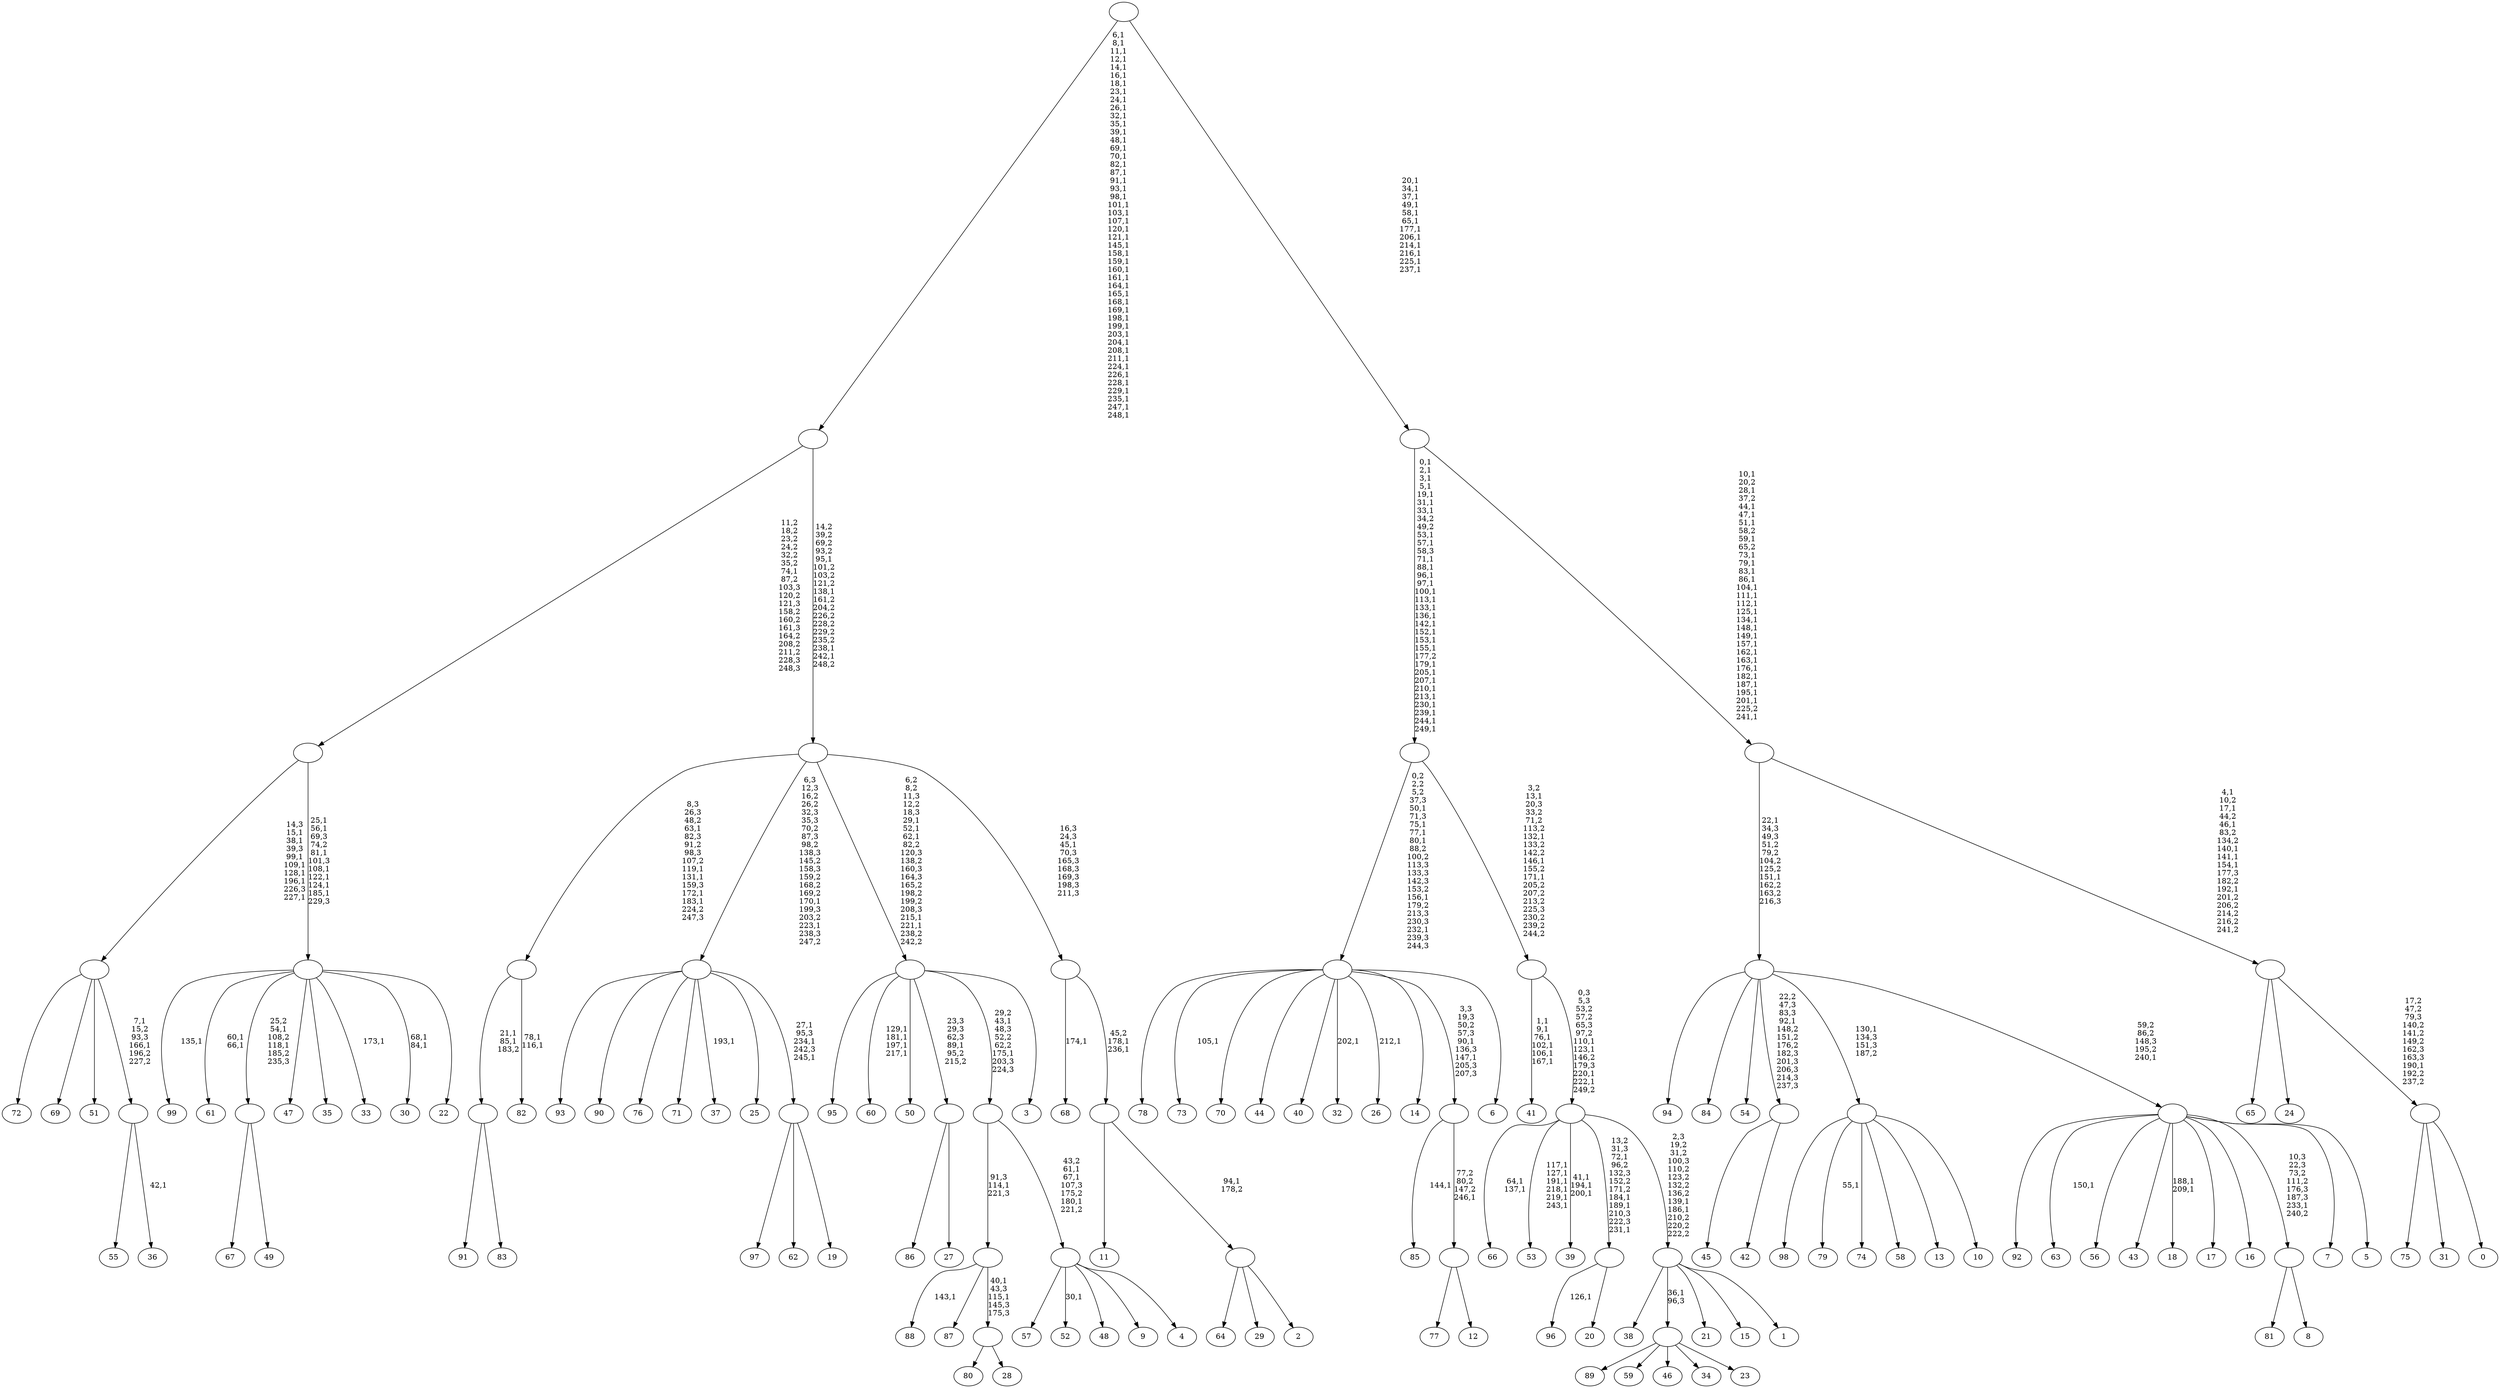 digraph T {
	350 [label="99"]
	348 [label="98"]
	347 [label="97"]
	346 [label="96"]
	344 [label="95"]
	343 [label="94"]
	342 [label="93"]
	341 [label="92"]
	340 [label="91"]
	339 [label="90"]
	338 [label="89"]
	337 [label="88"]
	335 [label="87"]
	334 [label="86"]
	333 [label="85"]
	331 [label="84"]
	330 [label="83"]
	329 [label=""]
	327 [label="82"]
	324 [label=""]
	319 [label="81"]
	318 [label="80"]
	317 [label="79"]
	315 [label="78"]
	314 [label="77"]
	313 [label="76"]
	312 [label="75"]
	311 [label="74"]
	310 [label="73"]
	308 [label="72"]
	307 [label="71"]
	306 [label="70"]
	305 [label="69"]
	304 [label="68"]
	302 [label="67"]
	301 [label="66"]
	298 [label="65"]
	297 [label="64"]
	296 [label="63"]
	294 [label="62"]
	293 [label="61"]
	290 [label="60"]
	285 [label="59"]
	284 [label="58"]
	283 [label="57"]
	282 [label="56"]
	281 [label="55"]
	280 [label="54"]
	279 [label="53"]
	272 [label="52"]
	270 [label="51"]
	269 [label="50"]
	268 [label="49"]
	267 [label=""]
	265 [label="48"]
	264 [label="47"]
	263 [label="46"]
	262 [label="45"]
	261 [label="44"]
	260 [label="43"]
	259 [label="42"]
	258 [label=""]
	257 [label="41"]
	250 [label="40"]
	249 [label="39"]
	245 [label="38"]
	244 [label="37"]
	242 [label="36"]
	240 [label=""]
	238 [label=""]
	231 [label="35"]
	230 [label="34"]
	229 [label="33"]
	227 [label="32"]
	225 [label="31"]
	224 [label="30"]
	221 [label="29"]
	220 [label="28"]
	219 [label=""]
	217 [label=""]
	216 [label="27"]
	215 [label=""]
	214 [label="26"]
	212 [label="25"]
	211 [label="24"]
	210 [label="23"]
	209 [label=""]
	208 [label="22"]
	207 [label=""]
	200 [label=""]
	199 [label="21"]
	198 [label="20"]
	197 [label=""]
	193 [label="19"]
	192 [label=""]
	189 [label=""]
	187 [label="18"]
	184 [label="17"]
	183 [label="16"]
	182 [label="15"]
	181 [label="14"]
	180 [label="13"]
	179 [label="12"]
	178 [label=""]
	177 [label=""]
	175 [label="11"]
	174 [label="10"]
	173 [label=""]
	172 [label="9"]
	171 [label="8"]
	170 [label=""]
	169 [label="7"]
	168 [label="6"]
	167 [label=""]
	161 [label="5"]
	160 [label=""]
	159 [label=""]
	157 [label="4"]
	156 [label=""]
	153 [label=""]
	151 [label="3"]
	150 [label=""]
	145 [label="2"]
	144 [label=""]
	143 [label=""]
	141 [label=""]
	140 [label=""]
	136 [label=""]
	88 [label="1"]
	87 [label=""]
	85 [label=""]
	81 [label=""]
	77 [label=""]
	47 [label="0"]
	46 [label=""]
	45 [label=""]
	38 [label=""]
	12 [label=""]
	0 [label=""]
	329 -> 340 [label=""]
	329 -> 330 [label=""]
	324 -> 327 [label="78,1\n116,1"]
	324 -> 329 [label="21,1\n85,1\n183,2"]
	267 -> 302 [label=""]
	267 -> 268 [label=""]
	258 -> 262 [label=""]
	258 -> 259 [label=""]
	240 -> 242 [label="42,1"]
	240 -> 281 [label=""]
	238 -> 240 [label="7,1\n15,2\n93,3\n166,1\n196,2\n227,2"]
	238 -> 308 [label=""]
	238 -> 305 [label=""]
	238 -> 270 [label=""]
	219 -> 318 [label=""]
	219 -> 220 [label=""]
	217 -> 219 [label="40,1\n43,3\n115,1\n145,3\n175,3"]
	217 -> 337 [label="143,1"]
	217 -> 335 [label=""]
	215 -> 334 [label=""]
	215 -> 216 [label=""]
	209 -> 338 [label=""]
	209 -> 285 [label=""]
	209 -> 263 [label=""]
	209 -> 230 [label=""]
	209 -> 210 [label=""]
	207 -> 224 [label="68,1\n84,1"]
	207 -> 229 [label="173,1"]
	207 -> 267 [label="25,2\n54,1\n108,2\n118,1\n185,2\n235,3"]
	207 -> 293 [label="60,1\n66,1"]
	207 -> 350 [label="135,1"]
	207 -> 264 [label=""]
	207 -> 231 [label=""]
	207 -> 208 [label=""]
	200 -> 207 [label="25,1\n56,1\n69,3\n74,2\n81,1\n101,3\n108,1\n122,1\n124,1\n185,1\n229,3"]
	200 -> 238 [label="14,3\n15,1\n38,1\n39,3\n99,1\n109,1\n128,1\n196,1\n226,3\n227,1"]
	197 -> 346 [label="126,1"]
	197 -> 198 [label=""]
	192 -> 347 [label=""]
	192 -> 294 [label=""]
	192 -> 193 [label=""]
	189 -> 192 [label="27,1\n95,3\n234,1\n242,3\n245,1"]
	189 -> 244 [label="193,1"]
	189 -> 342 [label=""]
	189 -> 339 [label=""]
	189 -> 313 [label=""]
	189 -> 307 [label=""]
	189 -> 212 [label=""]
	178 -> 314 [label=""]
	178 -> 179 [label=""]
	177 -> 333 [label="144,1"]
	177 -> 178 [label="77,2\n80,2\n147,2\n246,1"]
	173 -> 317 [label="55,1"]
	173 -> 348 [label=""]
	173 -> 311 [label=""]
	173 -> 284 [label=""]
	173 -> 180 [label=""]
	173 -> 174 [label=""]
	170 -> 319 [label=""]
	170 -> 171 [label=""]
	167 -> 177 [label="3,3\n19,3\n50,2\n57,3\n90,1\n136,3\n147,1\n205,3\n207,3"]
	167 -> 214 [label="212,1"]
	167 -> 227 [label="202,1"]
	167 -> 310 [label="105,1"]
	167 -> 315 [label=""]
	167 -> 306 [label=""]
	167 -> 261 [label=""]
	167 -> 250 [label=""]
	167 -> 181 [label=""]
	167 -> 168 [label=""]
	160 -> 187 [label="188,1\n209,1"]
	160 -> 296 [label="150,1"]
	160 -> 341 [label=""]
	160 -> 282 [label=""]
	160 -> 260 [label=""]
	160 -> 184 [label=""]
	160 -> 183 [label=""]
	160 -> 170 [label="10,3\n22,3\n73,2\n111,2\n176,3\n187,3\n233,1\n240,2"]
	160 -> 169 [label=""]
	160 -> 161 [label=""]
	159 -> 343 [label=""]
	159 -> 331 [label=""]
	159 -> 280 [label=""]
	159 -> 258 [label="22,2\n47,3\n83,3\n92,1\n148,2\n151,2\n176,2\n182,3\n201,3\n206,3\n214,3\n237,3"]
	159 -> 173 [label="130,1\n134,3\n151,3\n187,2"]
	159 -> 160 [label="59,2\n86,2\n148,3\n195,2\n240,1"]
	156 -> 272 [label="30,1"]
	156 -> 283 [label=""]
	156 -> 265 [label=""]
	156 -> 172 [label=""]
	156 -> 157 [label=""]
	153 -> 156 [label="43,2\n61,1\n67,1\n107,3\n175,2\n180,1\n221,2"]
	153 -> 217 [label="91,3\n114,1\n221,3"]
	150 -> 153 [label="29,2\n43,1\n48,3\n52,2\n62,2\n175,1\n203,3\n224,3"]
	150 -> 290 [label="129,1\n181,1\n197,1\n217,1"]
	150 -> 344 [label=""]
	150 -> 269 [label=""]
	150 -> 215 [label="23,3\n29,3\n62,3\n89,1\n95,2\n215,2"]
	150 -> 151 [label=""]
	144 -> 297 [label=""]
	144 -> 221 [label=""]
	144 -> 145 [label=""]
	143 -> 175 [label=""]
	143 -> 144 [label="94,1\n178,2"]
	141 -> 143 [label="45,2\n178,1\n236,1"]
	141 -> 304 [label="174,1"]
	140 -> 150 [label="6,2\n8,2\n11,3\n12,2\n18,3\n29,1\n52,1\n62,1\n82,2\n120,3\n138,2\n160,3\n164,3\n165,2\n198,2\n199,2\n208,3\n215,1\n221,1\n238,2\n242,2"]
	140 -> 189 [label="6,3\n12,3\n16,2\n26,2\n32,3\n35,3\n70,2\n87,3\n98,2\n138,3\n145,2\n158,3\n159,2\n168,2\n169,2\n170,1\n199,3\n203,2\n223,1\n238,3\n247,2"]
	140 -> 324 [label="8,3\n26,3\n48,2\n63,1\n82,3\n91,2\n98,3\n107,2\n119,1\n131,1\n159,3\n172,1\n183,1\n224,2\n247,3"]
	140 -> 141 [label="16,3\n24,3\n45,1\n70,3\n165,3\n168,3\n169,3\n198,3\n211,3"]
	136 -> 140 [label="14,2\n39,2\n69,2\n93,2\n95,1\n101,2\n103,2\n121,2\n138,1\n161,2\n204,2\n226,2\n228,2\n229,2\n235,2\n238,1\n242,1\n248,2"]
	136 -> 200 [label="11,2\n18,2\n23,2\n24,2\n32,2\n35,2\n74,1\n87,2\n103,3\n120,2\n121,3\n158,2\n160,2\n161,3\n164,2\n208,2\n211,2\n228,3\n248,3"]
	87 -> 245 [label=""]
	87 -> 209 [label="36,1\n96,3"]
	87 -> 199 [label=""]
	87 -> 182 [label=""]
	87 -> 88 [label=""]
	85 -> 87 [label="2,3\n19,2\n31,2\n100,3\n110,2\n123,2\n132,2\n136,2\n139,1\n186,1\n210,2\n220,2\n222,2"]
	85 -> 197 [label="13,2\n31,3\n72,1\n96,2\n132,3\n152,2\n171,2\n184,1\n189,1\n210,3\n222,3\n231,1"]
	85 -> 249 [label="41,1\n194,1\n200,1"]
	85 -> 279 [label="117,1\n127,1\n191,1\n218,1\n219,1\n243,1"]
	85 -> 301 [label="64,1\n137,1"]
	81 -> 85 [label="0,3\n5,3\n53,2\n57,2\n65,3\n97,2\n110,1\n123,1\n146,2\n179,3\n220,1\n222,1\n249,2"]
	81 -> 257 [label="1,1\n9,1\n76,1\n102,1\n106,1\n167,1"]
	77 -> 81 [label="3,2\n13,1\n20,3\n33,2\n71,2\n113,2\n132,1\n133,2\n142,2\n146,1\n155,2\n171,1\n205,2\n207,2\n213,2\n225,3\n230,2\n239,2\n244,2"]
	77 -> 167 [label="0,2\n2,2\n5,2\n37,3\n50,1\n71,3\n75,1\n77,1\n80,1\n88,2\n100,2\n113,3\n133,3\n142,3\n153,2\n156,1\n179,2\n213,3\n230,3\n232,1\n239,3\n244,3"]
	46 -> 312 [label=""]
	46 -> 225 [label=""]
	46 -> 47 [label=""]
	45 -> 298 [label=""]
	45 -> 211 [label=""]
	45 -> 46 [label="17,2\n47,2\n79,3\n140,2\n141,2\n149,2\n162,3\n163,3\n190,1\n192,2\n237,2"]
	38 -> 45 [label="4,1\n10,2\n17,1\n44,2\n46,1\n83,2\n134,2\n140,1\n141,1\n154,1\n177,3\n182,2\n192,1\n201,2\n206,2\n214,2\n216,2\n241,2"]
	38 -> 159 [label="22,1\n34,3\n49,3\n51,2\n79,2\n104,2\n125,2\n151,1\n162,2\n163,2\n216,3"]
	12 -> 38 [label="10,1\n20,2\n28,1\n37,2\n44,1\n47,1\n51,1\n58,2\n59,1\n65,2\n73,1\n79,1\n83,1\n86,1\n104,1\n111,1\n112,1\n125,1\n134,1\n148,1\n149,1\n157,1\n162,1\n163,1\n176,1\n182,1\n187,1\n195,1\n201,1\n225,2\n241,1"]
	12 -> 77 [label="0,1\n2,1\n3,1\n5,1\n19,1\n31,1\n33,1\n34,2\n49,2\n53,1\n57,1\n58,3\n71,1\n88,1\n96,1\n97,1\n100,1\n113,1\n133,1\n136,1\n142,1\n152,1\n153,1\n155,1\n177,2\n179,1\n205,1\n207,1\n210,1\n213,1\n230,1\n239,1\n244,1\n249,1"]
	0 -> 12 [label="20,1\n34,1\n37,1\n49,1\n58,1\n65,1\n177,1\n206,1\n214,1\n216,1\n225,1\n237,1"]
	0 -> 136 [label="6,1\n8,1\n11,1\n12,1\n14,1\n16,1\n18,1\n23,1\n24,1\n26,1\n32,1\n35,1\n39,1\n48,1\n69,1\n70,1\n82,1\n87,1\n91,1\n93,1\n98,1\n101,1\n103,1\n107,1\n120,1\n121,1\n145,1\n158,1\n159,1\n160,1\n161,1\n164,1\n165,1\n168,1\n169,1\n198,1\n199,1\n203,1\n204,1\n208,1\n211,1\n224,1\n226,1\n228,1\n229,1\n235,1\n247,1\n248,1"]
}

